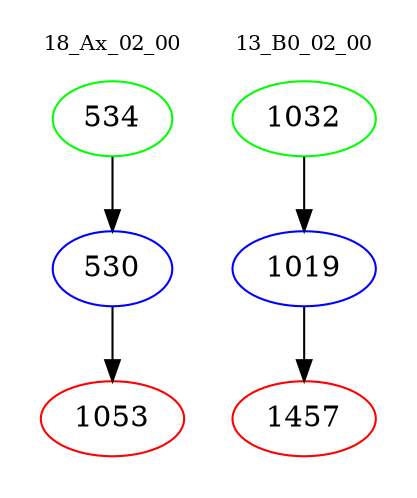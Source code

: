 digraph{
subgraph cluster_0 {
color = white
label = "18_Ax_02_00";
fontsize=10;
T0_534 [label="534", color="green"]
T0_534 -> T0_530 [color="black"]
T0_530 [label="530", color="blue"]
T0_530 -> T0_1053 [color="black"]
T0_1053 [label="1053", color="red"]
}
subgraph cluster_1 {
color = white
label = "13_B0_02_00";
fontsize=10;
T1_1032 [label="1032", color="green"]
T1_1032 -> T1_1019 [color="black"]
T1_1019 [label="1019", color="blue"]
T1_1019 -> T1_1457 [color="black"]
T1_1457 [label="1457", color="red"]
}
}
